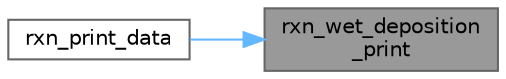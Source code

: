 digraph "rxn_wet_deposition_print"
{
 // LATEX_PDF_SIZE
  bgcolor="transparent";
  edge [fontname=Helvetica,fontsize=10,labelfontname=Helvetica,labelfontsize=10];
  node [fontname=Helvetica,fontsize=10,shape=box,height=0.2,width=0.4];
  rankdir="RL";
  Node1 [label="rxn_wet_deposition\l_print",height=0.2,width=0.4,color="gray40", fillcolor="grey60", style="filled", fontcolor="black",tooltip="Print the reaction parameters."];
  Node1 -> Node2 [dir="back",color="steelblue1",style="solid"];
  Node2 [label="rxn_print_data",height=0.2,width=0.4,color="grey40", fillcolor="white", style="filled",URL="$rxn__solver_8c.html#a607b803e7a4b427940312560ae0e5ba3",tooltip="Print the reaction data."];
}

